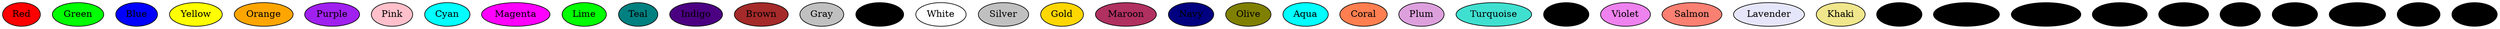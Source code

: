 graph colors {
    0 [label="Red", fillcolor="Red", style=filled];
    1 [label="Green", fillcolor="Green", style=filled];
    2 [label="Blue", fillcolor="Blue", style=filled];
    3 [label="Yellow", fillcolor="Yellow", style=filled];
    4 [label="Orange", fillcolor="Orange", style=filled];
    5 [label="Purple", fillcolor="Purple", style=filled];
    6 [label="Pink", fillcolor="Pink", style=filled];
    7 [label="Cyan", fillcolor="Cyan", style=filled];
    8 [label="Magenta", fillcolor="Magenta", style=filled];
    9 [label="Lime", fillcolor="Lime", style=filled];
    10 [label="Teal", fillcolor="Teal", style=filled];
    11 [label="Indigo", fillcolor="Indigo", style=filled];
    12 [label="Brown", fillcolor="Brown", style=filled];
    13 [label="Gray", fillcolor="Gray", style=filled];
    14 [label="Black", fillcolor="Black", style=filled];
    15 [label="White", fillcolor="White", style=filled];
    16 [label="Silver", fillcolor="Silver", style=filled];
    17 [label="Gold", fillcolor="Gold", style=filled];
    18 [label="Maroon", fillcolor="Maroon", style=filled];
    19 [label="Navy", fillcolor="Navy", style=filled];
    20 [label="Olive", fillcolor="Olive", style=filled];
    21 [label="Aqua", fillcolor="Aqua", style=filled];
    22 [label="Coral", fillcolor="Coral", style=filled];
    23 [label="Plum", fillcolor="Plum", style=filled];
    24 [label="Turquoise", fillcolor="Turquoise", style=filled];
    25 [label="Slate", fillcolor="Slate", style=filled];
    26 [label="Violet", fillcolor="Violet", style=filled];
    27 [label="Salmon", fillcolor="Salmon", style=filled];
    28 [label="Lavender", fillcolor="Lavender", style=filled];
    29 [label="Khaki", fillcolor="Khaki", style=filled];
    30 [label="Ruby", fillcolor="Ruby", style=filled];
    31 [label="Emerald", fillcolor="Emerald", style=filled];
    32 [label="Sapphire", fillcolor="Sapphire", style=filled];
    33 [label="Amber", fillcolor="Amber", style=filled];
    34 [label="Topaz", fillcolor="Topaz", style=filled];
    35 [label="Jade", fillcolor="Jade", style=filled];
    36 [label="Pearl", fillcolor="Pearl", style=filled];
    37 [label="Garnet", fillcolor="Garnet", style=filled];
    38 [label="Opal", fillcolor="Opal", style=filled];
    39 [label="Onyx", fillcolor="Onyx", style=filled];
}

